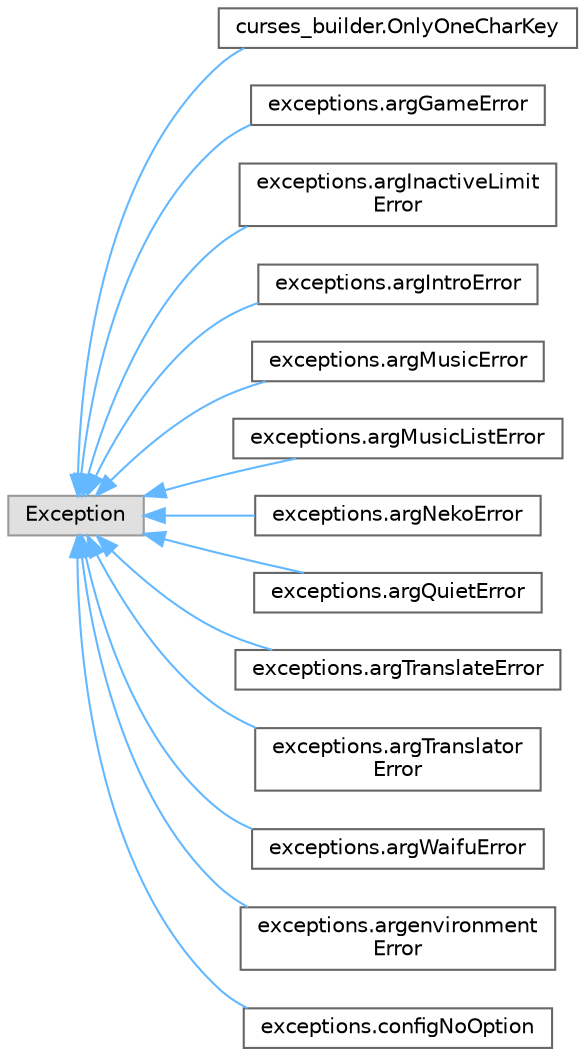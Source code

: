 digraph "Graphical Class Hierarchy"
{
 // LATEX_PDF_SIZE
  bgcolor="transparent";
  edge [fontname=Helvetica,fontsize=10,labelfontname=Helvetica,labelfontsize=10];
  node [fontname=Helvetica,fontsize=10,shape=box,height=0.2,width=0.4];
  rankdir="LR";
  Node0 [label="Exception",height=0.2,width=0.4,color="grey60", fillcolor="#E0E0E0", style="filled",tooltip=" "];
  Node0 -> Node1 [dir="back",color="steelblue1",style="solid"];
  Node1 [label="curses_builder.OnlyOneCharKey",height=0.2,width=0.4,color="grey40", fillcolor="white", style="filled",URL="$d7/dce/classcurses__builder_1_1_only_one_char_key.html",tooltip=" "];
  Node0 -> Node2 [dir="back",color="steelblue1",style="solid"];
  Node2 [label="exceptions.argGameError",height=0.2,width=0.4,color="grey40", fillcolor="white", style="filled",URL="$dc/d31/classexceptions_1_1arg_game_error.html",tooltip=" "];
  Node0 -> Node3 [dir="back",color="steelblue1",style="solid"];
  Node3 [label="exceptions.argInactiveLimit\lError",height=0.2,width=0.4,color="grey40", fillcolor="white", style="filled",URL="$df/deb/classexceptions_1_1arg_inactive_limit_error.html",tooltip=" "];
  Node0 -> Node4 [dir="back",color="steelblue1",style="solid"];
  Node4 [label="exceptions.argIntroError",height=0.2,width=0.4,color="grey40", fillcolor="white", style="filled",URL="$d6/d2b/classexceptions_1_1arg_intro_error.html",tooltip=" "];
  Node0 -> Node5 [dir="back",color="steelblue1",style="solid"];
  Node5 [label="exceptions.argMusicError",height=0.2,width=0.4,color="grey40", fillcolor="white", style="filled",URL="$d5/d36/classexceptions_1_1arg_music_error.html",tooltip=" "];
  Node0 -> Node6 [dir="back",color="steelblue1",style="solid"];
  Node6 [label="exceptions.argMusicListError",height=0.2,width=0.4,color="grey40", fillcolor="white", style="filled",URL="$df/de6/classexceptions_1_1arg_music_list_error.html",tooltip=" "];
  Node0 -> Node7 [dir="back",color="steelblue1",style="solid"];
  Node7 [label="exceptions.argNekoError",height=0.2,width=0.4,color="grey40", fillcolor="white", style="filled",URL="$d1/d60/classexceptions_1_1arg_neko_error.html",tooltip=" "];
  Node0 -> Node8 [dir="back",color="steelblue1",style="solid"];
  Node8 [label="exceptions.argQuietError",height=0.2,width=0.4,color="grey40", fillcolor="white", style="filled",URL="$dc/d30/classexceptions_1_1arg_quiet_error.html",tooltip=" "];
  Node0 -> Node9 [dir="back",color="steelblue1",style="solid"];
  Node9 [label="exceptions.argTranslateError",height=0.2,width=0.4,color="grey40", fillcolor="white", style="filled",URL="$d3/d4f/classexceptions_1_1arg_translate_error.html",tooltip=" "];
  Node0 -> Node10 [dir="back",color="steelblue1",style="solid"];
  Node10 [label="exceptions.argTranslator\lError",height=0.2,width=0.4,color="grey40", fillcolor="white", style="filled",URL="$d9/d31/classexceptions_1_1arg_translator_error.html",tooltip=" "];
  Node0 -> Node11 [dir="back",color="steelblue1",style="solid"];
  Node11 [label="exceptions.argWaifuError",height=0.2,width=0.4,color="grey40", fillcolor="white", style="filled",URL="$da/dcb/classexceptions_1_1arg_waifu_error.html",tooltip=" "];
  Node0 -> Node12 [dir="back",color="steelblue1",style="solid"];
  Node12 [label="exceptions.argenvironment\lError",height=0.2,width=0.4,color="grey40", fillcolor="white", style="filled",URL="$d2/d37/classexceptions_1_1argenvironment_error.html",tooltip=" "];
  Node0 -> Node13 [dir="back",color="steelblue1",style="solid"];
  Node13 [label="exceptions.configNoOption",height=0.2,width=0.4,color="grey40", fillcolor="white", style="filled",URL="$dd/d3d/classexceptions_1_1config_no_option.html",tooltip=" "];
}
